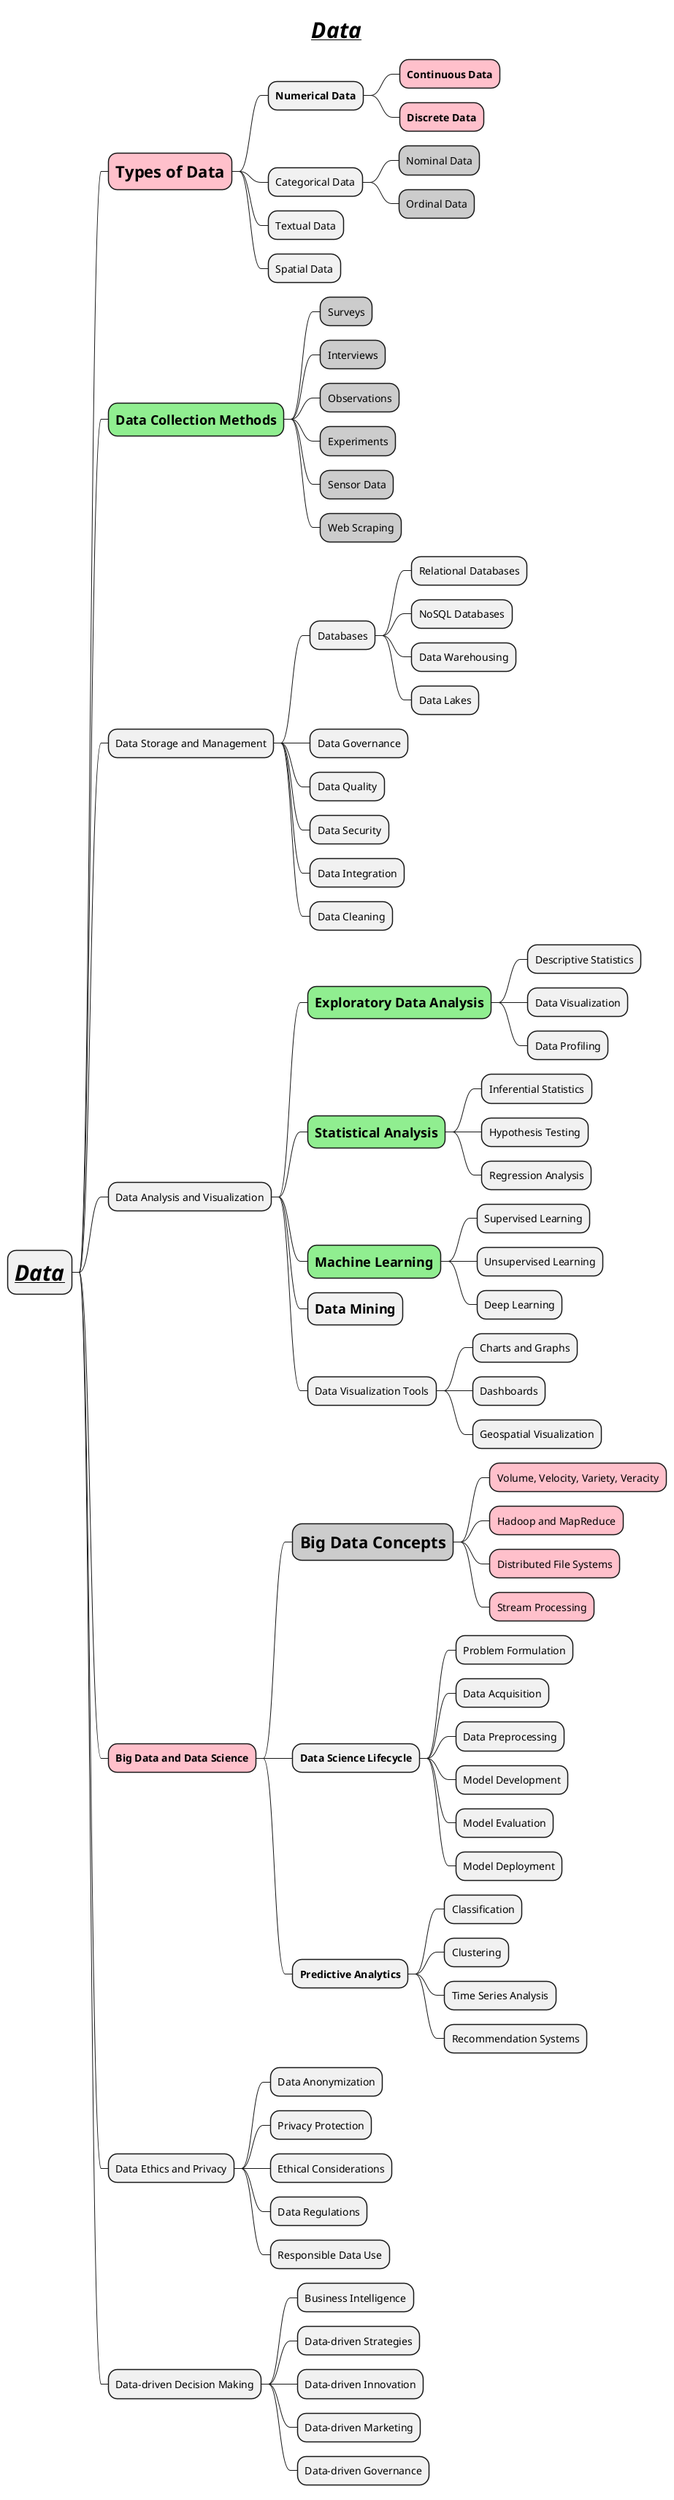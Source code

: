 @startmindmap
skinparam shadowing false

title =__//**Data**//__
* =__//**Data**//__
**[#pink] =**Types of Data**
*** **Numerical Data**
****[#pink] **Continuous Data**
****[#pink] **Discrete Data**
*** Categorical Data
****[#c] Nominal Data
****[#c] Ordinal Data
*** Textual Data
*** Spatial Data

**[#lightgreen] =Data Collection Methods
***[#c] Surveys
***[#c] Interviews
***[#c] Observations
***[#c] Experiments
***[#c] Sensor Data
***[#c] Web Scraping

** Data Storage and Management
*** Databases
**** Relational Databases
**** NoSQL Databases
**** Data Warehousing
**** Data Lakes
*** Data Governance
*** Data Quality
*** Data Security
*** Data Integration
*** Data Cleaning

** Data Analysis and Visualization
***[#lightgreen] =Exploratory Data Analysis
**** Descriptive Statistics
**** Data Visualization
**** Data Profiling
***[#lightgreen] =Statistical Analysis
**** Inferential Statistics
**** Hypothesis Testing
**** Regression Analysis
***[#lightgreen] =Machine Learning
**** Supervised Learning
**** Unsupervised Learning
**** Deep Learning
*** =Data Mining
*** Data Visualization Tools
**** Charts and Graphs
**** Dashboards
**** Geospatial Visualization

**[#pink] **Big Data and Data Science**
***[#c] =**Big Data Concepts**
****[#pink] Volume, Velocity, Variety, Veracity
****[#pink] Hadoop and MapReduce
****[#pink] Distributed File Systems
****[#pink] Stream Processing
*** **Data Science Lifecycle**
**** Problem Formulation
**** Data Acquisition
**** Data Preprocessing
**** Model Development
**** Model Evaluation
**** Model Deployment
*** **Predictive Analytics**
**** Classification
**** Clustering
**** Time Series Analysis
**** Recommendation Systems

** Data Ethics and Privacy
*** Data Anonymization
*** Privacy Protection
*** Ethical Considerations
*** Data Regulations
*** Responsible Data Use

** Data-driven Decision Making
*** Business Intelligence
*** Data-driven Strategies
*** Data-driven Innovation
*** Data-driven Marketing
*** Data-driven Governance

@endmindmap
